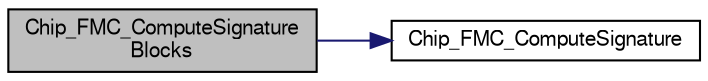 digraph "Chip_FMC_ComputeSignatureBlocks"
{
  edge [fontname="FreeSans",fontsize="10",labelfontname="FreeSans",labelfontsize="10"];
  node [fontname="FreeSans",fontsize="10",shape=record];
  rankdir="LR";
  Node1 [label="Chip_FMC_ComputeSignature\lBlocks",height=0.2,width=0.4,color="black", fillcolor="grey75", style="filled", fontcolor="black"];
  Node1 -> Node2 [color="midnightblue",fontsize="10",style="solid"];
  Node2 [label="Chip_FMC_ComputeSignature",height=0.2,width=0.4,color="black", fillcolor="white", style="filled",URL="$group__FMC__17XX__40XX.html#ga12cde229d831a9e32208b038651ca228",tooltip="Start computation of a signature for a FLASH memory range. "];
}
